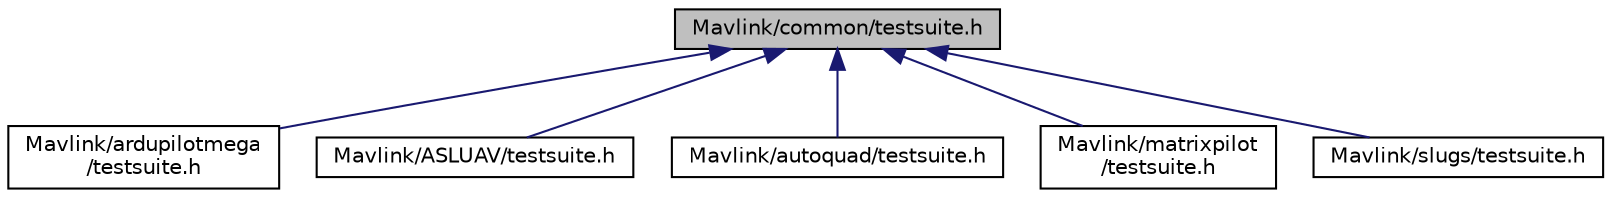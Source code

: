 digraph "Mavlink/common/testsuite.h"
{
  edge [fontname="Helvetica",fontsize="10",labelfontname="Helvetica",labelfontsize="10"];
  node [fontname="Helvetica",fontsize="10",shape=record];
  Node1 [label="Mavlink/common/testsuite.h",height=0.2,width=0.4,color="black", fillcolor="grey75", style="filled", fontcolor="black"];
  Node1 -> Node2 [dir="back",color="midnightblue",fontsize="10",style="solid",fontname="Helvetica"];
  Node2 [label="Mavlink/ardupilotmega\l/testsuite.h",height=0.2,width=0.4,color="black", fillcolor="white", style="filled",URL="$ardupilotmega_2testsuite_8h.html",tooltip="MAVLink comm protocol testsuite generated from ardupilotmega.xml. "];
  Node1 -> Node3 [dir="back",color="midnightblue",fontsize="10",style="solid",fontname="Helvetica"];
  Node3 [label="Mavlink/ASLUAV/testsuite.h",height=0.2,width=0.4,color="black", fillcolor="white", style="filled",URL="$_a_s_l_u_a_v_2testsuite_8h.html",tooltip="MAVLink comm protocol testsuite generated from ASLUAV.xml. "];
  Node1 -> Node4 [dir="back",color="midnightblue",fontsize="10",style="solid",fontname="Helvetica"];
  Node4 [label="Mavlink/autoquad/testsuite.h",height=0.2,width=0.4,color="black", fillcolor="white", style="filled",URL="$autoquad_2testsuite_8h.html",tooltip="MAVLink comm protocol testsuite generated from autoquad.xml. "];
  Node1 -> Node5 [dir="back",color="midnightblue",fontsize="10",style="solid",fontname="Helvetica"];
  Node5 [label="Mavlink/matrixpilot\l/testsuite.h",height=0.2,width=0.4,color="black", fillcolor="white", style="filled",URL="$matrixpilot_2testsuite_8h.html",tooltip="MAVLink comm protocol testsuite generated from matrixpilot.xml. "];
  Node1 -> Node6 [dir="back",color="midnightblue",fontsize="10",style="solid",fontname="Helvetica"];
  Node6 [label="Mavlink/slugs/testsuite.h",height=0.2,width=0.4,color="black", fillcolor="white", style="filled",URL="$slugs_2testsuite_8h.html",tooltip="MAVLink comm protocol testsuite generated from slugs.xml. "];
}
